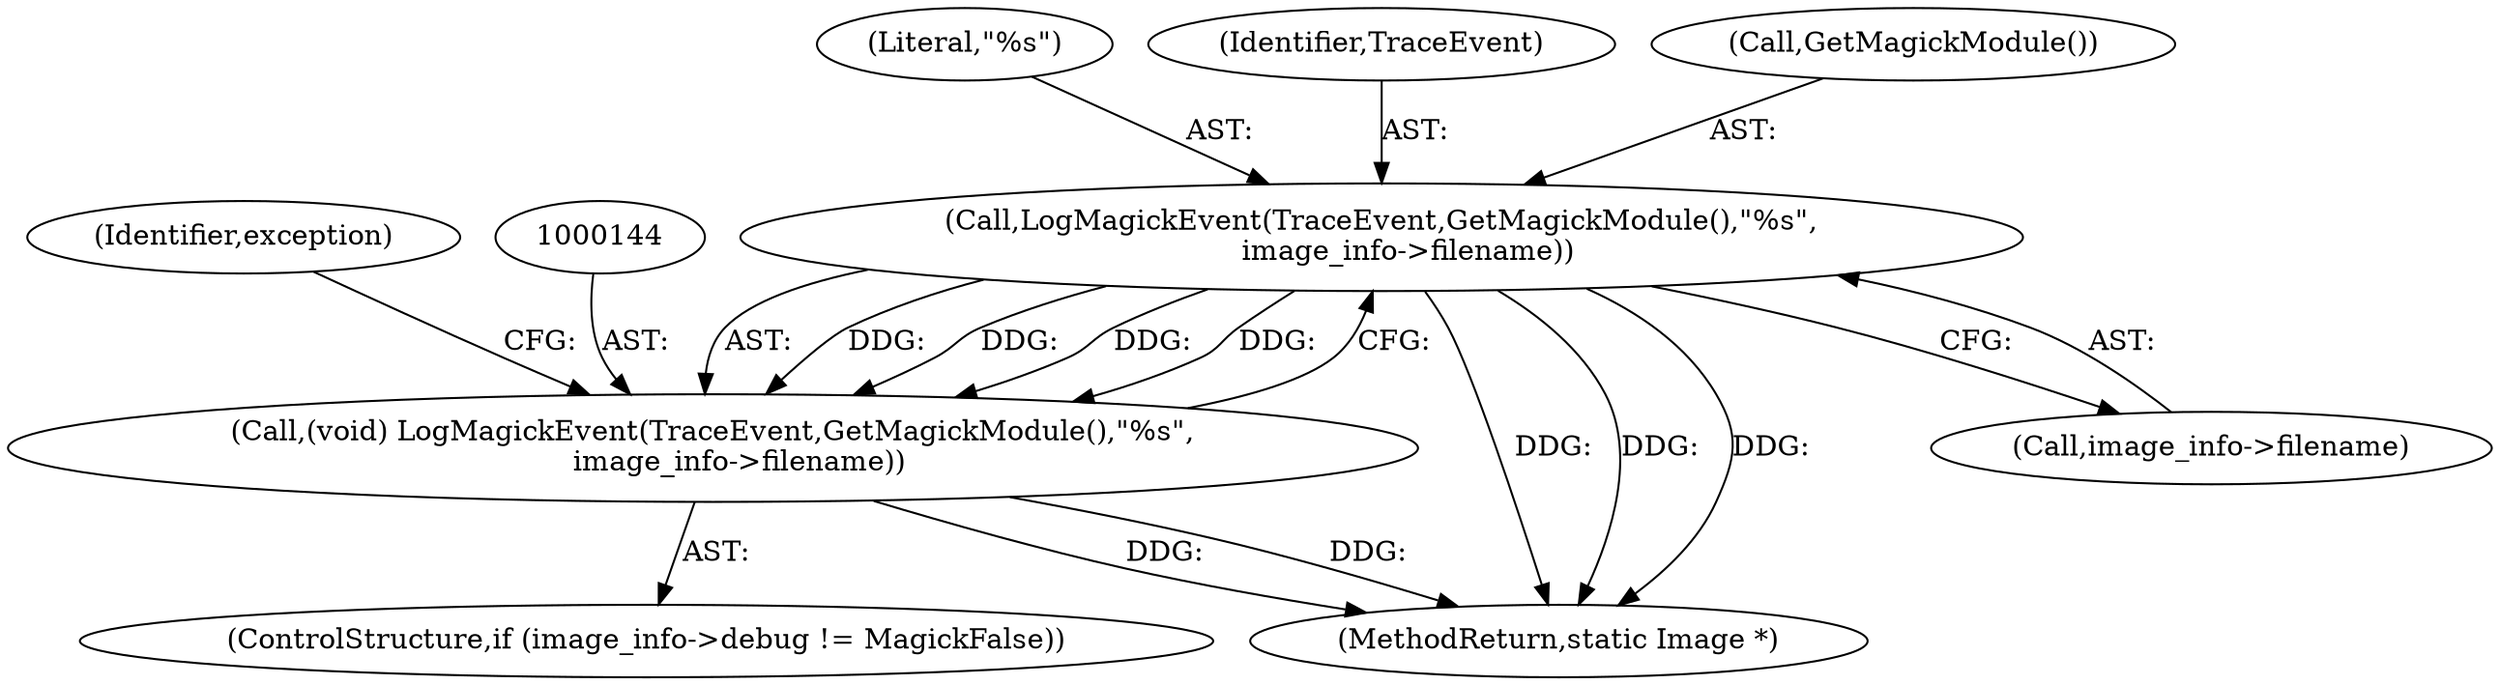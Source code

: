 digraph "0_ImageMagick_4b1b9c0522628887195bad3a6723f7000b0c9a58@pointer" {
"1000145" [label="(Call,LogMagickEvent(TraceEvent,GetMagickModule(),\"%s\",\n      image_info->filename))"];
"1000143" [label="(Call,(void) LogMagickEvent(TraceEvent,GetMagickModule(),\"%s\",\n      image_info->filename))"];
"1000154" [label="(Identifier,exception)"];
"1000145" [label="(Call,LogMagickEvent(TraceEvent,GetMagickModule(),\"%s\",\n      image_info->filename))"];
"1000148" [label="(Literal,\"%s\")"];
"1000146" [label="(Identifier,TraceEvent)"];
"1001061" [label="(MethodReturn,static Image *)"];
"1000143" [label="(Call,(void) LogMagickEvent(TraceEvent,GetMagickModule(),\"%s\",\n      image_info->filename))"];
"1000149" [label="(Call,image_info->filename)"];
"1000147" [label="(Call,GetMagickModule())"];
"1000137" [label="(ControlStructure,if (image_info->debug != MagickFalse))"];
"1000145" -> "1000143"  [label="AST: "];
"1000145" -> "1000149"  [label="CFG: "];
"1000146" -> "1000145"  [label="AST: "];
"1000147" -> "1000145"  [label="AST: "];
"1000148" -> "1000145"  [label="AST: "];
"1000149" -> "1000145"  [label="AST: "];
"1000143" -> "1000145"  [label="CFG: "];
"1000145" -> "1001061"  [label="DDG: "];
"1000145" -> "1001061"  [label="DDG: "];
"1000145" -> "1001061"  [label="DDG: "];
"1000145" -> "1000143"  [label="DDG: "];
"1000145" -> "1000143"  [label="DDG: "];
"1000145" -> "1000143"  [label="DDG: "];
"1000145" -> "1000143"  [label="DDG: "];
"1000143" -> "1000137"  [label="AST: "];
"1000144" -> "1000143"  [label="AST: "];
"1000154" -> "1000143"  [label="CFG: "];
"1000143" -> "1001061"  [label="DDG: "];
"1000143" -> "1001061"  [label="DDG: "];
}
